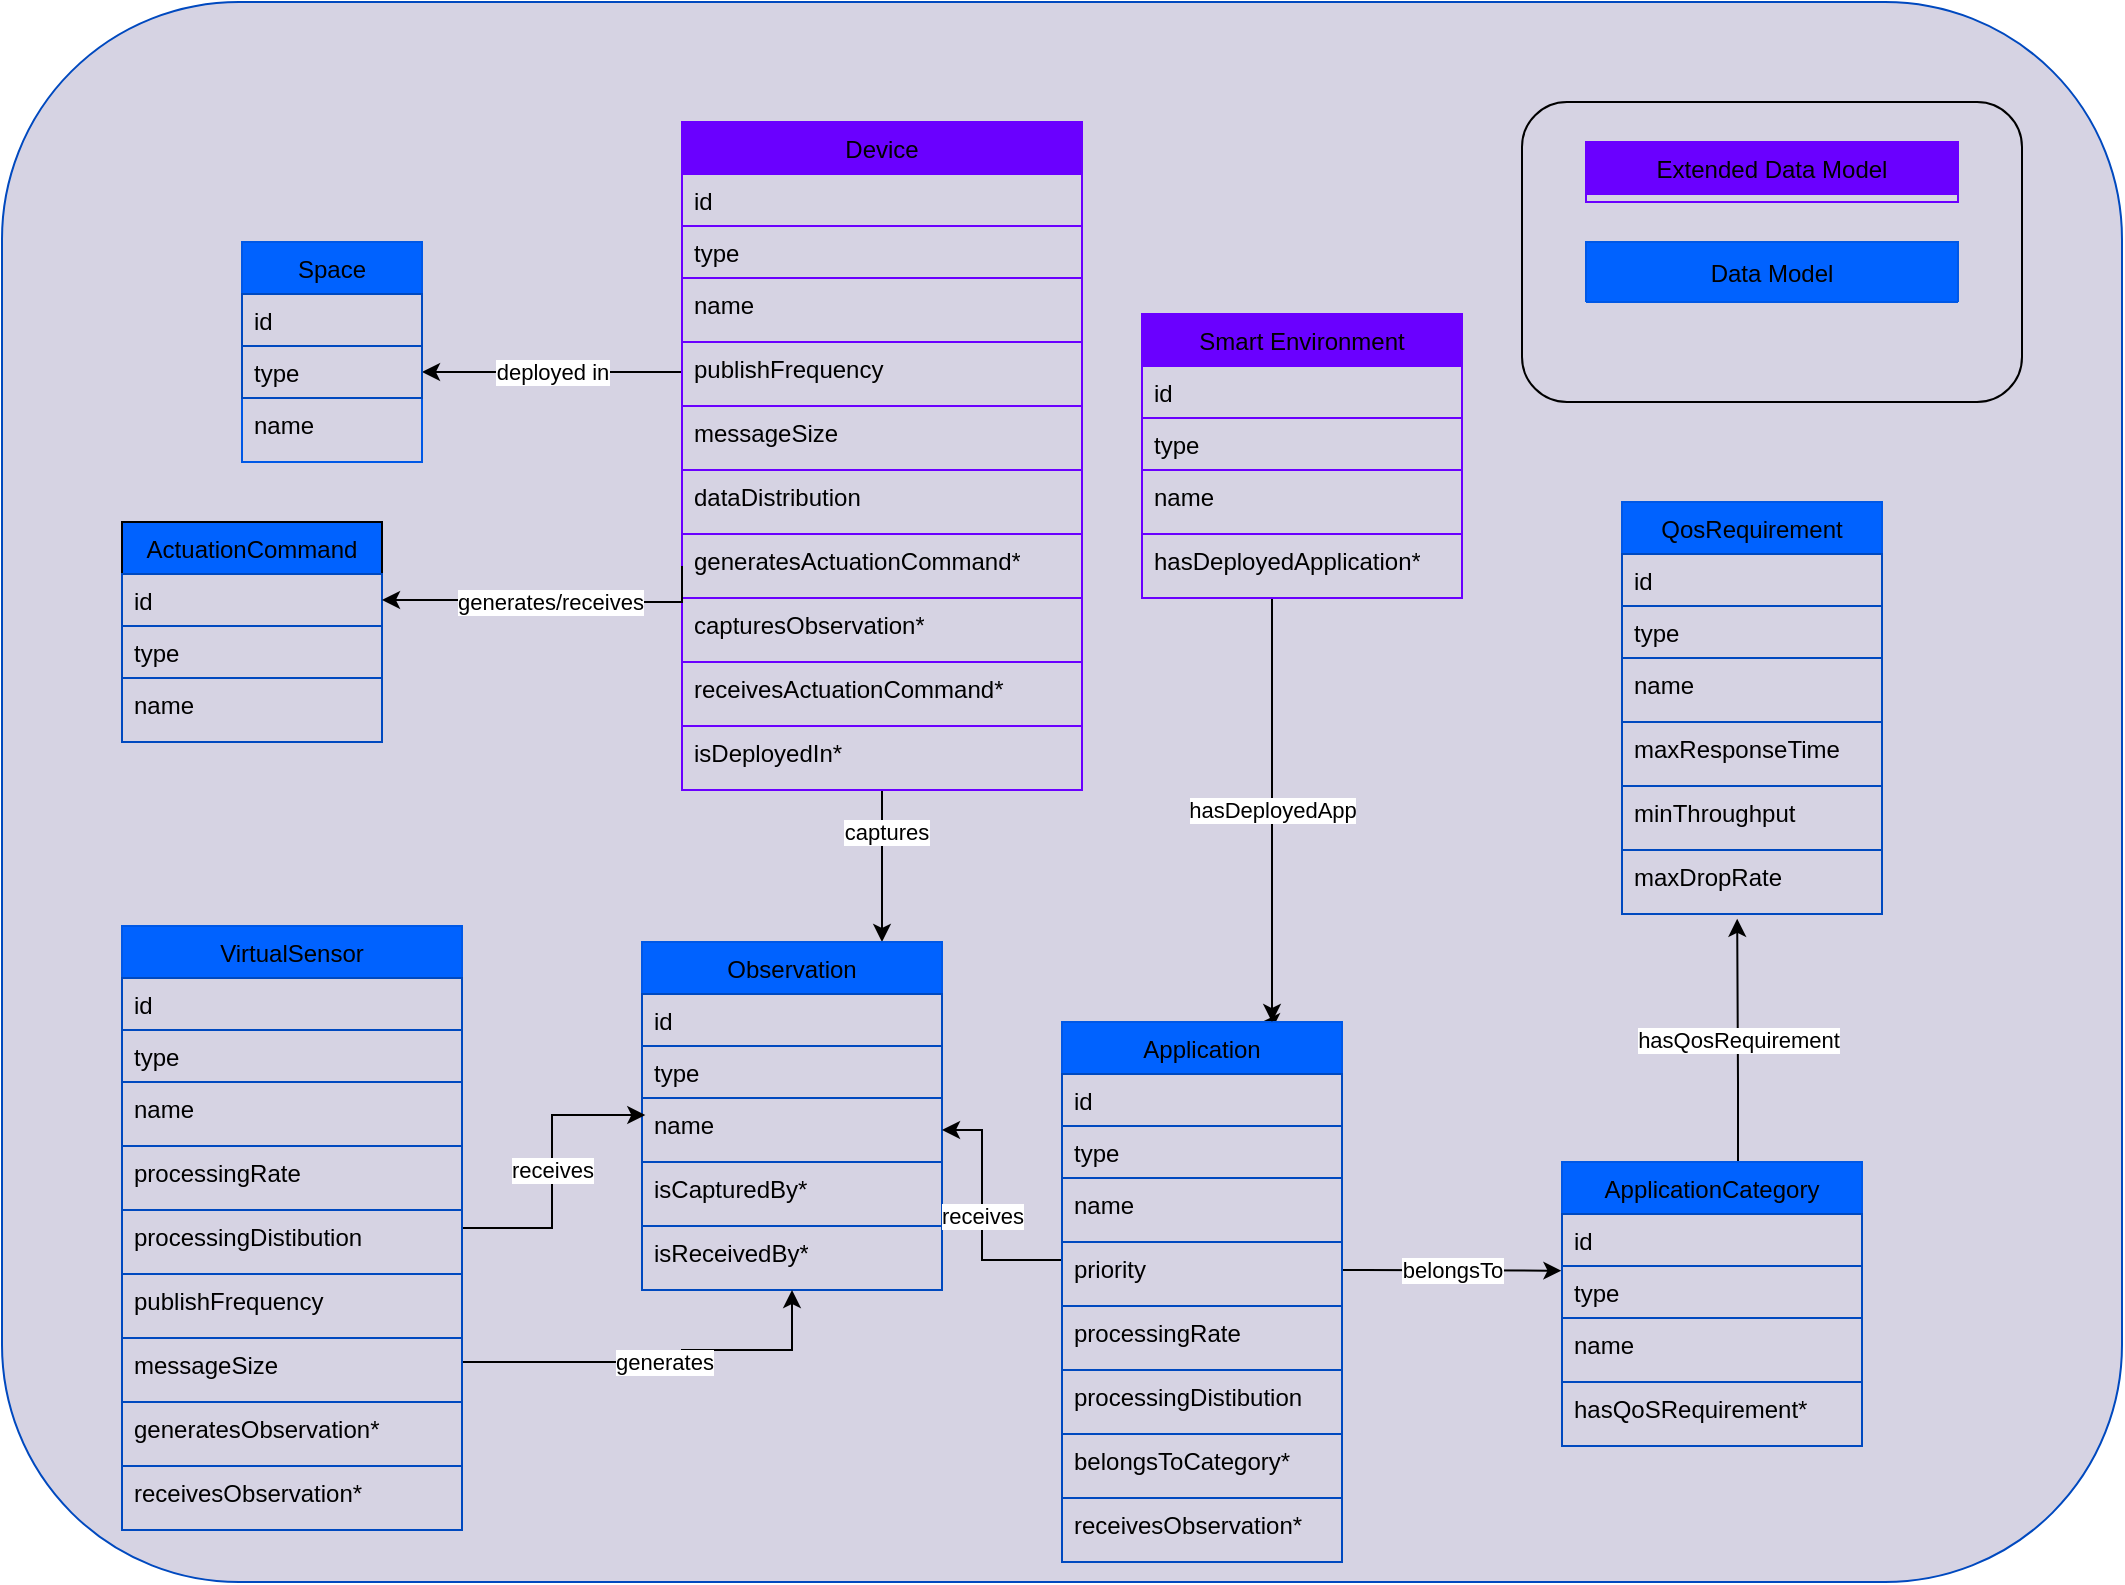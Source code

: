 <mxfile version="21.1.4" type="google">
  <diagram name="Page-1" id="efa7a0a1-bf9b-a30e-e6df-94a7791c09e9">
    <mxGraphModel grid="1" page="1" gridSize="10" guides="1" tooltips="1" connect="1" arrows="1" fold="1" pageScale="1" pageWidth="826" pageHeight="1169" background="none" math="0" shadow="0">
      <root>
        <mxCell id="0" />
        <mxCell id="1" parent="0" />
        <mxCell id="V6GIQ45EQ9TIltURCN56-17" value="" style="rounded=1;whiteSpace=wrap;html=1;strokeColor=#0049BF;fontFamily=Helvetica;fontSize=12;fontColor=default;fillColor=#D6D3E3;gradientColor=none;" vertex="1" parent="1">
          <mxGeometry x="-50" y="-770" width="1060" height="790" as="geometry" />
        </mxCell>
        <mxCell id="xEkYmI9kNxcId5JUl7A3-123" value="deployed in" style="edgeStyle=orthogonalEdgeStyle;rounded=0;orthogonalLoop=1;jettySize=auto;html=1;entryX=1;entryY=0.5;entryDx=0;entryDy=0;" edge="1" parent="1" source="xEkYmI9kNxcId5JUl7A3-115" target="xEkYmI9kNxcId5JUl7A3-121">
          <mxGeometry relative="1" as="geometry">
            <Array as="points">
              <mxPoint x="330" y="-585" />
              <mxPoint x="330" y="-585" />
            </Array>
          </mxGeometry>
        </mxCell>
        <mxCell id="xEkYmI9kNxcId5JUl7A3-174" style="edgeStyle=orthogonalEdgeStyle;rounded=0;orthogonalLoop=1;jettySize=auto;html=1;fillColor=#FF1100" edge="1" parent="1" source="xEkYmI9kNxcId5JUl7A3-115" target="xEkYmI9kNxcId5JUl7A3-128">
          <mxGeometry relative="1" as="geometry">
            <Array as="points">
              <mxPoint x="355" y="-380" />
              <mxPoint x="355" y="-380" />
            </Array>
          </mxGeometry>
        </mxCell>
        <mxCell id="xEkYmI9kNxcId5JUl7A3-175" value="captures" style="edgeLabel;html=1;align=center;verticalAlign=middle;resizable=0;points=[];" vertex="1" connectable="0" parent="xEkYmI9kNxcId5JUl7A3-174">
          <mxGeometry x="-0.457" y="2" relative="1" as="geometry">
            <mxPoint as="offset" />
          </mxGeometry>
        </mxCell>
        <mxCell id="xEkYmI9kNxcId5JUl7A3-115" value="Device" style="swimlane;fontStyle=0;childLayout=stackLayout;horizontal=1;startSize=26;fillColor=#6A00FF;horizontalStack=0;resizeParent=1;resizeParentMax=0;resizeLast=0;collapsible=1;marginBottom=0;strokeColor=#6A00FF;" vertex="1" parent="1">
          <mxGeometry x="290" y="-710" width="200" height="334" as="geometry">
            <mxRectangle x="390" y="-850" width="80" height="30" as="alternateBounds" />
          </mxGeometry>
        </mxCell>
        <mxCell id="xEkYmI9kNxcId5JUl7A3-116" value="id" style="text;strokeColor=#6A00FF;fillColor=none;align=left;verticalAlign=top;spacingLeft=4;spacingRight=4;overflow=hidden;rotatable=0;points=[[0,0.5],[1,0.5]];portConstraint=eastwest;whiteSpace=wrap;html=1;" vertex="1" parent="xEkYmI9kNxcId5JUl7A3-115">
          <mxGeometry y="26" width="200" height="26" as="geometry" />
        </mxCell>
        <mxCell id="xEkYmI9kNxcId5JUl7A3-117" value="type" style="text;strokeColor=#6A00FF;fillColor=none;align=left;verticalAlign=top;spacingLeft=4;spacingRight=4;overflow=hidden;rotatable=0;points=[[0,0.5],[1,0.5]];portConstraint=eastwest;whiteSpace=wrap;html=1;" vertex="1" parent="xEkYmI9kNxcId5JUl7A3-115">
          <mxGeometry y="52" width="200" height="26" as="geometry" />
        </mxCell>
        <mxCell id="xEkYmI9kNxcId5JUl7A3-118" value="name" style="text;strokeColor=#6A00FF;fillColor=none;align=left;verticalAlign=top;spacingLeft=4;spacingRight=4;overflow=hidden;rotatable=0;points=[[0,0.5],[1,0.5]];portConstraint=eastwest;whiteSpace=wrap;html=1;" vertex="1" parent="xEkYmI9kNxcId5JUl7A3-115">
          <mxGeometry y="78" width="200" height="32" as="geometry" />
        </mxCell>
        <mxCell id="xEkYmI9kNxcId5JUl7A3-164" value="publishFrequency" style="text;strokeColor=#6A00FF;fillColor=none;align=left;verticalAlign=top;spacingLeft=4;spacingRight=4;overflow=hidden;rotatable=0;points=[[0,0.5],[1,0.5]];portConstraint=eastwest;whiteSpace=wrap;html=1;" vertex="1" parent="xEkYmI9kNxcId5JUl7A3-115">
          <mxGeometry y="110" width="200" height="32" as="geometry" />
        </mxCell>
        <mxCell id="xEkYmI9kNxcId5JUl7A3-165" value="messageSize" style="text;strokeColor=#6A00FF;fillColor=none;align=left;verticalAlign=top;spacingLeft=4;spacingRight=4;overflow=hidden;rotatable=0;points=[[0,0.5],[1,0.5]];portConstraint=eastwest;whiteSpace=wrap;html=1;" vertex="1" parent="xEkYmI9kNxcId5JUl7A3-115">
          <mxGeometry y="142" width="200" height="32" as="geometry" />
        </mxCell>
        <mxCell id="V6GIQ45EQ9TIltURCN56-12" value="dataDistribution" style="text;strokeColor=#6A00FF;fillColor=none;align=left;verticalAlign=top;spacingLeft=4;spacingRight=4;overflow=hidden;rotatable=0;points=[[0,0.5],[1,0.5]];portConstraint=eastwest;whiteSpace=wrap;html=1;" vertex="1" parent="xEkYmI9kNxcId5JUl7A3-115">
          <mxGeometry y="174" width="200" height="32" as="geometry" />
        </mxCell>
        <mxCell id="xEkYmI9kNxcId5JUl7A3-171" value="generatesActuationCommand*" style="text;strokeColor=#6A00FF;fillColor=none;align=left;verticalAlign=top;spacingLeft=4;spacingRight=4;overflow=hidden;rotatable=0;points=[[0,0.5],[1,0.5]];portConstraint=eastwest;whiteSpace=wrap;html=1;" vertex="1" parent="xEkYmI9kNxcId5JUl7A3-115">
          <mxGeometry y="206" width="200" height="32" as="geometry" />
        </mxCell>
        <mxCell id="xEkYmI9kNxcId5JUl7A3-169" value="capturesObservation*" style="text;strokeColor=#6A00FF;fillColor=none;align=left;verticalAlign=top;spacingLeft=4;spacingRight=4;overflow=hidden;rotatable=0;points=[[0,0.5],[1,0.5]];portConstraint=eastwest;whiteSpace=wrap;html=1;" vertex="1" parent="xEkYmI9kNxcId5JUl7A3-115">
          <mxGeometry y="238" width="200" height="32" as="geometry" />
        </mxCell>
        <mxCell id="xEkYmI9kNxcId5JUl7A3-172" value="receivesActuationCommand*" style="text;strokeColor=#6A00FF;fillColor=none;align=left;verticalAlign=top;spacingLeft=4;spacingRight=4;overflow=hidden;rotatable=0;points=[[0,0.5],[1,0.5]];portConstraint=eastwest;whiteSpace=wrap;html=1;" vertex="1" parent="xEkYmI9kNxcId5JUl7A3-115">
          <mxGeometry y="270" width="200" height="32" as="geometry" />
        </mxCell>
        <mxCell id="xEkYmI9kNxcId5JUl7A3-173" value="isDeployedIn*" style="text;strokeColor=#6A00FF;fillColor=none;align=left;verticalAlign=top;spacingLeft=4;spacingRight=4;overflow=hidden;rotatable=0;points=[[0,0.5],[1,0.5]];portConstraint=eastwest;whiteSpace=wrap;html=1;" vertex="1" parent="xEkYmI9kNxcId5JUl7A3-115">
          <mxGeometry y="302" width="200" height="32" as="geometry" />
        </mxCell>
        <mxCell id="xEkYmI9kNxcId5JUl7A3-119" value="Space" style="swimlane;fontStyle=0;childLayout=stackLayout;horizontal=1;startSize=26;fillColor=#0062FF;horizontalStack=0;resizeParent=1;resizeParentMax=0;resizeLast=0;collapsible=1;marginBottom=0;strokeColor=#0058E6;" vertex="1" parent="1">
          <mxGeometry x="70" y="-650" width="90" height="110" as="geometry">
            <mxRectangle x="110" y="-650" width="80" height="30" as="alternateBounds" />
          </mxGeometry>
        </mxCell>
        <mxCell id="xEkYmI9kNxcId5JUl7A3-120" value="id" style="text;strokeColor=#0049BF;fillColor=none;align=left;verticalAlign=top;spacingLeft=4;spacingRight=4;overflow=hidden;rotatable=0;points=[[0,0.5],[1,0.5]];portConstraint=eastwest;whiteSpace=wrap;html=1;" vertex="1" parent="xEkYmI9kNxcId5JUl7A3-119">
          <mxGeometry y="26" width="90" height="26" as="geometry" />
        </mxCell>
        <mxCell id="xEkYmI9kNxcId5JUl7A3-121" value="type" style="text;strokeColor=#0049BF;fillColor=none;align=left;verticalAlign=top;spacingLeft=4;spacingRight=4;overflow=hidden;rotatable=0;points=[[0,0.5],[1,0.5]];portConstraint=eastwest;whiteSpace=wrap;html=1;" vertex="1" parent="xEkYmI9kNxcId5JUl7A3-119">
          <mxGeometry y="52" width="90" height="26" as="geometry" />
        </mxCell>
        <mxCell id="xEkYmI9kNxcId5JUl7A3-122" value="name" style="text;strokeColor=none;fillColor=none;align=left;verticalAlign=top;spacingLeft=4;spacingRight=4;overflow=hidden;rotatable=0;points=[[0,0.5],[1,0.5]];portConstraint=eastwest;whiteSpace=wrap;html=1;" vertex="1" parent="xEkYmI9kNxcId5JUl7A3-119">
          <mxGeometry y="78" width="90" height="32" as="geometry" />
        </mxCell>
        <mxCell id="xEkYmI9kNxcId5JUl7A3-124" value="ActuationCommand" style="swimlane;fontStyle=0;childLayout=stackLayout;horizontal=1;startSize=26;fillColor=#0062FF;horizontalStack=0;resizeParent=1;resizeParentMax=0;resizeLast=0;collapsible=1;marginBottom=0;" vertex="1" parent="1">
          <mxGeometry x="10" y="-510" width="130" height="110" as="geometry">
            <mxRectangle x="100" y="-452" width="150" height="30" as="alternateBounds" />
          </mxGeometry>
        </mxCell>
        <mxCell id="xEkYmI9kNxcId5JUl7A3-125" value="id" style="text;strokeColor=#0049BF;fillColor=none;align=left;verticalAlign=top;spacingLeft=4;spacingRight=4;overflow=hidden;rotatable=0;points=[[0,0.5],[1,0.5]];portConstraint=eastwest;whiteSpace=wrap;html=1;" vertex="1" parent="xEkYmI9kNxcId5JUl7A3-124">
          <mxGeometry y="26" width="130" height="26" as="geometry" />
        </mxCell>
        <mxCell id="xEkYmI9kNxcId5JUl7A3-126" value="type" style="text;strokeColor=#0049BF;fillColor=none;align=left;verticalAlign=top;spacingLeft=4;spacingRight=4;overflow=hidden;rotatable=0;points=[[0,0.5],[1,0.5]];portConstraint=eastwest;whiteSpace=wrap;html=1;" vertex="1" parent="xEkYmI9kNxcId5JUl7A3-124">
          <mxGeometry y="52" width="130" height="26" as="geometry" />
        </mxCell>
        <mxCell id="xEkYmI9kNxcId5JUl7A3-127" value="name" style="text;strokeColor=#0049BF;fillColor=none;align=left;verticalAlign=top;spacingLeft=4;spacingRight=4;overflow=hidden;rotatable=0;points=[[0,0.5],[1,0.5]];portConstraint=eastwest;whiteSpace=wrap;html=1;" vertex="1" parent="xEkYmI9kNxcId5JUl7A3-124">
          <mxGeometry y="78" width="130" height="32" as="geometry" />
        </mxCell>
        <mxCell id="xEkYmI9kNxcId5JUl7A3-128" value="Observation" style="swimlane;fontStyle=0;childLayout=stackLayout;horizontal=1;startSize=26;fillColor=#0062FF;horizontalStack=0;resizeParent=1;resizeParentMax=0;resizeLast=0;collapsible=1;marginBottom=0;strokeColor=#0058E6;" vertex="1" parent="1">
          <mxGeometry x="270" y="-300" width="150" height="174" as="geometry">
            <mxRectangle x="310" y="-222" width="80" height="30" as="alternateBounds" />
          </mxGeometry>
        </mxCell>
        <mxCell id="xEkYmI9kNxcId5JUl7A3-129" value="id" style="text;strokeColor=#0049BF;fillColor=none;align=left;verticalAlign=top;spacingLeft=4;spacingRight=4;overflow=hidden;rotatable=0;points=[[0,0.5],[1,0.5]];portConstraint=eastwest;whiteSpace=wrap;html=1;" vertex="1" parent="xEkYmI9kNxcId5JUl7A3-128">
          <mxGeometry y="26" width="150" height="26" as="geometry" />
        </mxCell>
        <mxCell id="xEkYmI9kNxcId5JUl7A3-130" value="type" style="text;strokeColor=#0049BF;fillColor=none;align=left;verticalAlign=top;spacingLeft=4;spacingRight=4;overflow=hidden;rotatable=0;points=[[0,0.5],[1,0.5]];portConstraint=eastwest;whiteSpace=wrap;html=1;" vertex="1" parent="xEkYmI9kNxcId5JUl7A3-128">
          <mxGeometry y="52" width="150" height="26" as="geometry" />
        </mxCell>
        <mxCell id="xEkYmI9kNxcId5JUl7A3-131" value="name" style="text;strokeColor=#0049BF;fillColor=none;align=left;verticalAlign=top;spacingLeft=4;spacingRight=4;overflow=hidden;rotatable=0;points=[[0,0.5],[1,0.5]];portConstraint=eastwest;whiteSpace=wrap;html=1;" vertex="1" parent="xEkYmI9kNxcId5JUl7A3-128">
          <mxGeometry y="78" width="150" height="32" as="geometry" />
        </mxCell>
        <mxCell id="xEkYmI9kNxcId5JUl7A3-160" value="isCapturedBy*" style="text;strokeColor=#0049BF;fillColor=none;align=left;verticalAlign=top;spacingLeft=4;spacingRight=4;overflow=hidden;rotatable=0;points=[[0,0.5],[1,0.5]];portConstraint=eastwest;whiteSpace=wrap;html=1;" vertex="1" parent="xEkYmI9kNxcId5JUl7A3-128">
          <mxGeometry y="110" width="150" height="32" as="geometry" />
        </mxCell>
        <mxCell id="xEkYmI9kNxcId5JUl7A3-161" value="isReceivedBy*" style="text;strokeColor=#0049BF;fillColor=none;align=left;verticalAlign=top;spacingLeft=4;spacingRight=4;overflow=hidden;rotatable=0;points=[[0,0.5],[1,0.5]];portConstraint=eastwest;whiteSpace=wrap;html=1;" vertex="1" parent="xEkYmI9kNxcId5JUl7A3-128">
          <mxGeometry y="142" width="150" height="32" as="geometry" />
        </mxCell>
        <mxCell id="xEkYmI9kNxcId5JUl7A3-150" value="belongsTo" style="edgeStyle=orthogonalEdgeStyle;rounded=0;orthogonalLoop=1;jettySize=auto;html=1;entryX=-0.002;entryY=0.09;entryDx=0;entryDy=0;entryPerimeter=0;" edge="1" parent="1" source="xEkYmI9kNxcId5JUl7A3-132" target="xEkYmI9kNxcId5JUl7A3-142">
          <mxGeometry relative="1" as="geometry">
            <Array as="points">
              <mxPoint x="630" y="-136" />
              <mxPoint x="630" y="-136" />
            </Array>
          </mxGeometry>
        </mxCell>
        <mxCell id="xEkYmI9kNxcId5JUl7A3-162" value="receives" style="edgeStyle=orthogonalEdgeStyle;rounded=0;orthogonalLoop=1;jettySize=auto;html=1;entryX=1;entryY=0.5;entryDx=0;entryDy=0;" edge="1" parent="1" source="xEkYmI9kNxcId5JUl7A3-132" target="xEkYmI9kNxcId5JUl7A3-131">
          <mxGeometry relative="1" as="geometry">
            <mxPoint x="400" y="-141" as="targetPoint" />
            <Array as="points">
              <mxPoint x="440" y="-141" />
              <mxPoint x="440" y="-206" />
            </Array>
          </mxGeometry>
        </mxCell>
        <mxCell id="V6GIQ45EQ9TIltURCN56-1" style="edgeStyle=orthogonalEdgeStyle;rounded=0;orthogonalLoop=1;jettySize=auto;html=1;exitX=0.75;exitY=0;exitDx=0;exitDy=0;" edge="1" parent="1" source="xEkYmI9kNxcId5JUl7A3-132">
          <mxGeometry relative="1" as="geometry">
            <mxPoint x="580" y="-260" as="targetPoint" />
          </mxGeometry>
        </mxCell>
        <mxCell id="xEkYmI9kNxcId5JUl7A3-132" value="Application" style="swimlane;fontStyle=0;childLayout=stackLayout;horizontal=1;startSize=26;fillColor=#0062FF;horizontalStack=0;resizeParent=1;resizeParentMax=0;resizeLast=0;collapsible=1;marginBottom=0;strokeColor=#0058E6;" vertex="1" parent="1">
          <mxGeometry x="480" y="-260" width="140" height="270" as="geometry">
            <mxRectangle x="480" y="-260" width="80" height="30" as="alternateBounds" />
          </mxGeometry>
        </mxCell>
        <mxCell id="xEkYmI9kNxcId5JUl7A3-133" value="id" style="text;strokeColor=#0049BF;fillColor=none;align=left;verticalAlign=top;spacingLeft=4;spacingRight=4;overflow=hidden;rotatable=0;points=[[0,0.5],[1,0.5]];portConstraint=eastwest;whiteSpace=wrap;html=1;" vertex="1" parent="xEkYmI9kNxcId5JUl7A3-132">
          <mxGeometry y="26" width="140" height="26" as="geometry" />
        </mxCell>
        <mxCell id="xEkYmI9kNxcId5JUl7A3-134" value="type" style="text;strokeColor=#0049BF;fillColor=none;align=left;verticalAlign=top;spacingLeft=4;spacingRight=4;overflow=hidden;rotatable=0;points=[[0,0.5],[1,0.5]];portConstraint=eastwest;whiteSpace=wrap;html=1;" vertex="1" parent="xEkYmI9kNxcId5JUl7A3-132">
          <mxGeometry y="52" width="140" height="26" as="geometry" />
        </mxCell>
        <mxCell id="xEkYmI9kNxcId5JUl7A3-135" value="name" style="text;strokeColor=#0049BF;fillColor=none;align=left;verticalAlign=top;spacingLeft=4;spacingRight=4;overflow=hidden;rotatable=0;points=[[0,0.5],[1,0.5]];portConstraint=eastwest;whiteSpace=wrap;html=1;" vertex="1" parent="xEkYmI9kNxcId5JUl7A3-132">
          <mxGeometry y="78" width="140" height="32" as="geometry" />
        </mxCell>
        <mxCell id="xEkYmI9kNxcId5JUl7A3-155" value="priority" style="text;strokeColor=#0049BF;fillColor=none;align=left;verticalAlign=top;spacingLeft=4;spacingRight=4;overflow=hidden;rotatable=0;points=[[0,0.5],[1,0.5]];portConstraint=eastwest;whiteSpace=wrap;html=1;" vertex="1" parent="xEkYmI9kNxcId5JUl7A3-132">
          <mxGeometry y="110" width="140" height="32" as="geometry" />
        </mxCell>
        <mxCell id="xEkYmI9kNxcId5JUl7A3-156" value="processingRate" style="text;strokeColor=#0049BF;fillColor=none;align=left;verticalAlign=top;spacingLeft=4;spacingRight=4;overflow=hidden;rotatable=0;points=[[0,0.5],[1,0.5]];portConstraint=eastwest;whiteSpace=wrap;html=1;" vertex="1" parent="xEkYmI9kNxcId5JUl7A3-132">
          <mxGeometry y="142" width="140" height="32" as="geometry" />
        </mxCell>
        <mxCell id="xEkYmI9kNxcId5JUl7A3-157" value="processingDistibution" style="text;strokeColor=#0049BF;fillColor=none;align=left;verticalAlign=top;spacingLeft=4;spacingRight=4;overflow=hidden;rotatable=0;points=[[0,0.5],[1,0.5]];portConstraint=eastwest;whiteSpace=wrap;html=1;" vertex="1" parent="xEkYmI9kNxcId5JUl7A3-132">
          <mxGeometry y="174" width="140" height="32" as="geometry" />
        </mxCell>
        <mxCell id="xEkYmI9kNxcId5JUl7A3-158" value="belongsToCategory*" style="text;strokeColor=#0049BF;fillColor=none;align=left;verticalAlign=top;spacingLeft=4;spacingRight=4;overflow=hidden;rotatable=0;points=[[0,0.5],[1,0.5]];portConstraint=eastwest;whiteSpace=wrap;html=1;" vertex="1" parent="xEkYmI9kNxcId5JUl7A3-132">
          <mxGeometry y="206" width="140" height="32" as="geometry" />
        </mxCell>
        <mxCell id="V6GIQ45EQ9TIltURCN56-15" value="receivesObservation*" style="text;strokeColor=#0049BF;fillColor=none;align=left;verticalAlign=top;spacingLeft=4;spacingRight=4;overflow=hidden;rotatable=0;points=[[0,0.5],[1,0.5]];portConstraint=eastwest;whiteSpace=wrap;html=1;" vertex="1" parent="xEkYmI9kNxcId5JUl7A3-132">
          <mxGeometry y="238" width="140" height="32" as="geometry" />
        </mxCell>
        <mxCell id="xEkYmI9kNxcId5JUl7A3-148" value="hasDeployedApp" style="edgeStyle=orthogonalEdgeStyle;rounded=0;orthogonalLoop=1;jettySize=auto;html=1;entryX=0.75;entryY=0;entryDx=0;entryDy=0;" edge="1" parent="1" source="xEkYmI9kNxcId5JUl7A3-136" target="xEkYmI9kNxcId5JUl7A3-132">
          <mxGeometry relative="1" as="geometry">
            <mxPoint x="665" y="-230" as="targetPoint" />
            <Array as="points">
              <mxPoint x="585" y="-360" />
              <mxPoint x="585" y="-360" />
            </Array>
          </mxGeometry>
        </mxCell>
        <mxCell id="xEkYmI9kNxcId5JUl7A3-136" value="Smart Environment" style="swimlane;fontStyle=0;childLayout=stackLayout;horizontal=1;startSize=26;fillColor=#6A00FF;horizontalStack=0;resizeParent=1;resizeParentMax=0;resizeLast=0;collapsible=1;marginBottom=0;strokeColor=#6A00FF;" vertex="1" parent="1">
          <mxGeometry x="520" y="-614" width="160" height="142" as="geometry">
            <mxRectangle x="630" y="-720" width="180" height="30" as="alternateBounds" />
          </mxGeometry>
        </mxCell>
        <mxCell id="xEkYmI9kNxcId5JUl7A3-137" value="id" style="text;strokeColor=#6A00FF;fillColor=none;align=left;verticalAlign=top;spacingLeft=4;spacingRight=4;overflow=hidden;rotatable=0;points=[[0,0.5],[1,0.5]];portConstraint=eastwest;whiteSpace=wrap;html=1;" vertex="1" parent="xEkYmI9kNxcId5JUl7A3-136">
          <mxGeometry y="26" width="160" height="26" as="geometry" />
        </mxCell>
        <mxCell id="xEkYmI9kNxcId5JUl7A3-138" value="type" style="text;strokeColor=#6A00FF;fillColor=none;align=left;verticalAlign=top;spacingLeft=4;spacingRight=4;overflow=hidden;rotatable=0;points=[[0,0.5],[1,0.5]];portConstraint=eastwest;whiteSpace=wrap;html=1;" vertex="1" parent="xEkYmI9kNxcId5JUl7A3-136">
          <mxGeometry y="52" width="160" height="26" as="geometry" />
        </mxCell>
        <mxCell id="xEkYmI9kNxcId5JUl7A3-139" value="name" style="text;strokeColor=#6A00FF;fillColor=none;align=left;verticalAlign=top;spacingLeft=4;spacingRight=4;overflow=hidden;rotatable=0;points=[[0,0.5],[1,0.5]];portConstraint=eastwest;whiteSpace=wrap;html=1;" vertex="1" parent="xEkYmI9kNxcId5JUl7A3-136">
          <mxGeometry y="78" width="160" height="32" as="geometry" />
        </mxCell>
        <mxCell id="xEkYmI9kNxcId5JUl7A3-159" value="hasDeployedApplication*" style="text;strokeColor=#6A00FF;fillColor=none;align=left;verticalAlign=top;spacingLeft=4;spacingRight=4;overflow=hidden;rotatable=0;points=[[0,0.5],[1,0.5]];portConstraint=eastwest;whiteSpace=wrap;html=1;" vertex="1" parent="xEkYmI9kNxcId5JUl7A3-136">
          <mxGeometry y="110" width="160" height="32" as="geometry" />
        </mxCell>
        <mxCell id="xEkYmI9kNxcId5JUl7A3-149" value="hasQosRequirement" style="edgeStyle=orthogonalEdgeStyle;rounded=0;orthogonalLoop=1;jettySize=auto;html=1;entryX=0.443;entryY=1.075;entryDx=0;entryDy=0;entryPerimeter=0;" edge="1" parent="1" source="xEkYmI9kNxcId5JUl7A3-140" target="xEkYmI9kNxcId5JUl7A3-153">
          <mxGeometry relative="1" as="geometry">
            <Array as="points">
              <mxPoint x="818" y="-230" />
              <mxPoint x="818" y="-230" />
            </Array>
          </mxGeometry>
        </mxCell>
        <mxCell id="xEkYmI9kNxcId5JUl7A3-140" value="ApplicationCategory" style="swimlane;fontStyle=0;childLayout=stackLayout;horizontal=1;startSize=26;fillColor=#0062FF;horizontalStack=0;resizeParent=1;resizeParentMax=0;resizeLast=0;collapsible=1;marginBottom=0;strokeColor=#0058E6;" vertex="1" parent="1">
          <mxGeometry x="730" y="-190" width="150" height="142" as="geometry">
            <mxRectangle x="730" y="-190" width="190" height="30" as="alternateBounds" />
          </mxGeometry>
        </mxCell>
        <mxCell id="xEkYmI9kNxcId5JUl7A3-141" value="id" style="text;strokeColor=#0049BF;fillColor=none;align=left;verticalAlign=top;spacingLeft=4;spacingRight=4;overflow=hidden;rotatable=0;points=[[0,0.5],[1,0.5]];portConstraint=eastwest;whiteSpace=wrap;html=1;" vertex="1" parent="xEkYmI9kNxcId5JUl7A3-140">
          <mxGeometry y="26" width="150" height="26" as="geometry" />
        </mxCell>
        <mxCell id="xEkYmI9kNxcId5JUl7A3-142" value="type" style="text;strokeColor=#0049BF;fillColor=none;align=left;verticalAlign=top;spacingLeft=4;spacingRight=4;overflow=hidden;rotatable=0;points=[[0,0.5],[1,0.5]];portConstraint=eastwest;whiteSpace=wrap;html=1;" vertex="1" parent="xEkYmI9kNxcId5JUl7A3-140">
          <mxGeometry y="52" width="150" height="26" as="geometry" />
        </mxCell>
        <mxCell id="xEkYmI9kNxcId5JUl7A3-143" value="name" style="text;strokeColor=#0049BF;fillColor=none;align=left;verticalAlign=top;spacingLeft=4;spacingRight=4;overflow=hidden;rotatable=0;points=[[0,0.5],[1,0.5]];portConstraint=eastwest;whiteSpace=wrap;html=1;" vertex="1" parent="xEkYmI9kNxcId5JUl7A3-140">
          <mxGeometry y="78" width="150" height="32" as="geometry" />
        </mxCell>
        <mxCell id="V6GIQ45EQ9TIltURCN56-16" value="hasQoSRequirement*" style="text;strokeColor=#0049BF;fillColor=none;align=left;verticalAlign=top;spacingLeft=4;spacingRight=4;overflow=hidden;rotatable=0;points=[[0,0.5],[1,0.5]];portConstraint=eastwest;whiteSpace=wrap;html=1;" vertex="1" parent="xEkYmI9kNxcId5JUl7A3-140">
          <mxGeometry y="110" width="150" height="32" as="geometry" />
        </mxCell>
        <mxCell id="xEkYmI9kNxcId5JUl7A3-144" value="QosRequirement" style="swimlane;fontStyle=0;childLayout=stackLayout;horizontal=1;startSize=26;fillColor=#0062FF;horizontalStack=0;resizeParent=1;resizeParentMax=0;resizeLast=0;collapsible=1;marginBottom=0;strokeColor=#0058E6;" vertex="1" parent="1">
          <mxGeometry x="760" y="-520" width="130" height="206" as="geometry">
            <mxRectangle x="760" y="-520" width="150" height="30" as="alternateBounds" />
          </mxGeometry>
        </mxCell>
        <mxCell id="xEkYmI9kNxcId5JUl7A3-145" value="id" style="text;strokeColor=#0049BF;fillColor=none;align=left;verticalAlign=top;spacingLeft=4;spacingRight=4;overflow=hidden;rotatable=0;points=[[0,0.5],[1,0.5]];portConstraint=eastwest;whiteSpace=wrap;html=1;" vertex="1" parent="xEkYmI9kNxcId5JUl7A3-144">
          <mxGeometry y="26" width="130" height="26" as="geometry" />
        </mxCell>
        <mxCell id="xEkYmI9kNxcId5JUl7A3-146" value="type" style="text;strokeColor=#0049BF;fillColor=none;align=left;verticalAlign=top;spacingLeft=4;spacingRight=4;overflow=hidden;rotatable=0;points=[[0,0.5],[1,0.5]];portConstraint=eastwest;whiteSpace=wrap;html=1;" vertex="1" parent="xEkYmI9kNxcId5JUl7A3-144">
          <mxGeometry y="52" width="130" height="26" as="geometry" />
        </mxCell>
        <mxCell id="xEkYmI9kNxcId5JUl7A3-147" value="name" style="text;strokeColor=#0049BF;fillColor=none;align=left;verticalAlign=top;spacingLeft=4;spacingRight=4;overflow=hidden;rotatable=0;points=[[0,0.5],[1,0.5]];portConstraint=eastwest;whiteSpace=wrap;html=1;" vertex="1" parent="xEkYmI9kNxcId5JUl7A3-144">
          <mxGeometry y="78" width="130" height="32" as="geometry" />
        </mxCell>
        <mxCell id="xEkYmI9kNxcId5JUl7A3-151" value="maxResponseTime" style="text;strokeColor=#0049BF;fillColor=none;align=left;verticalAlign=top;spacingLeft=4;spacingRight=4;overflow=hidden;rotatable=0;points=[[0,0.5],[1,0.5]];portConstraint=eastwest;whiteSpace=wrap;html=1;" vertex="1" parent="xEkYmI9kNxcId5JUl7A3-144">
          <mxGeometry y="110" width="130" height="32" as="geometry" />
        </mxCell>
        <mxCell id="xEkYmI9kNxcId5JUl7A3-152" value="minThroughput" style="text;strokeColor=#0049BF;fillColor=none;align=left;verticalAlign=top;spacingLeft=4;spacingRight=4;overflow=hidden;rotatable=0;points=[[0,0.5],[1,0.5]];portConstraint=eastwest;whiteSpace=wrap;html=1;" vertex="1" parent="xEkYmI9kNxcId5JUl7A3-144">
          <mxGeometry y="142" width="130" height="32" as="geometry" />
        </mxCell>
        <mxCell id="xEkYmI9kNxcId5JUl7A3-153" value="maxDropRate" style="text;strokeColor=#0049BF;fillColor=none;align=left;verticalAlign=top;spacingLeft=4;spacingRight=4;overflow=hidden;rotatable=0;points=[[0,0.5],[1,0.5]];portConstraint=eastwest;whiteSpace=wrap;html=1;" vertex="1" parent="xEkYmI9kNxcId5JUl7A3-144">
          <mxGeometry y="174" width="130" height="32" as="geometry" />
        </mxCell>
        <mxCell id="xEkYmI9kNxcId5JUl7A3-167" value="generates/receives" style="edgeStyle=orthogonalEdgeStyle;rounded=0;orthogonalLoop=1;jettySize=auto;html=1;exitX=0;exitY=0.5;exitDx=0;exitDy=0;entryX=1;entryY=0.5;entryDx=0;entryDy=0;" edge="1" parent="1" target="xEkYmI9kNxcId5JUl7A3-125" source="xEkYmI9kNxcId5JUl7A3-171">
          <mxGeometry relative="1" as="geometry">
            <mxPoint x="370" y="-500" as="sourcePoint" />
            <Array as="points">
              <mxPoint x="290" y="-470" />
              <mxPoint x="200" y="-470" />
            </Array>
            <mxPoint x="140" y="-480" as="targetPoint" />
          </mxGeometry>
        </mxCell>
        <mxCell id="xEkYmI9kNxcId5JUl7A3-184" value="generates" style="edgeStyle=orthogonalEdgeStyle;rounded=0;orthogonalLoop=1;jettySize=auto;html=1;" edge="1" parent="1" source="xEkYmI9kNxcId5JUl7A3-176" target="xEkYmI9kNxcId5JUl7A3-161">
          <mxGeometry relative="1" as="geometry">
            <mxPoint x="350" y="-110" as="targetPoint" />
            <Array as="points">
              <mxPoint x="290" y="-90" />
              <mxPoint x="290" y="-96" />
              <mxPoint x="345" y="-96" />
            </Array>
            <mxPoint as="offset" />
          </mxGeometry>
        </mxCell>
        <mxCell id="xEkYmI9kNxcId5JUl7A3-185" value="receives" style="edgeStyle=orthogonalEdgeStyle;rounded=0;orthogonalLoop=1;jettySize=auto;html=1;entryX=0.011;entryY=0.266;entryDx=0;entryDy=0;entryPerimeter=0;" edge="1" parent="1" source="xEkYmI9kNxcId5JUl7A3-176" target="xEkYmI9kNxcId5JUl7A3-131">
          <mxGeometry relative="1" as="geometry" />
        </mxCell>
        <mxCell id="xEkYmI9kNxcId5JUl7A3-176" value="VirtualSensor" style="swimlane;fontStyle=0;childLayout=stackLayout;horizontal=1;startSize=26;fillColor=#0062FF;horizontalStack=0;resizeParent=1;resizeParentMax=0;resizeLast=0;collapsible=1;marginBottom=0;strokeColor=#0058E6;" vertex="1" parent="1">
          <mxGeometry x="10" y="-308" width="170" height="302" as="geometry">
            <mxRectangle x="85" y="-302" width="80" height="30" as="alternateBounds" />
          </mxGeometry>
        </mxCell>
        <mxCell id="xEkYmI9kNxcId5JUl7A3-177" value="id" style="text;strokeColor=#0049BF;fillColor=none;align=left;verticalAlign=top;spacingLeft=4;spacingRight=4;overflow=hidden;rotatable=0;points=[[0,0.5],[1,0.5]];portConstraint=eastwest;whiteSpace=wrap;html=1;" vertex="1" parent="xEkYmI9kNxcId5JUl7A3-176">
          <mxGeometry y="26" width="170" height="26" as="geometry" />
        </mxCell>
        <mxCell id="xEkYmI9kNxcId5JUl7A3-178" value="type" style="text;strokeColor=#0049BF;fillColor=none;align=left;verticalAlign=top;spacingLeft=4;spacingRight=4;overflow=hidden;rotatable=0;points=[[0,0.5],[1,0.5]];portConstraint=eastwest;whiteSpace=wrap;html=1;" vertex="1" parent="xEkYmI9kNxcId5JUl7A3-176">
          <mxGeometry y="52" width="170" height="26" as="geometry" />
        </mxCell>
        <mxCell id="xEkYmI9kNxcId5JUl7A3-179" value="name" style="text;strokeColor=#0049BF;fillColor=none;align=left;verticalAlign=top;spacingLeft=4;spacingRight=4;overflow=hidden;rotatable=0;points=[[0,0.5],[1,0.5]];portConstraint=eastwest;whiteSpace=wrap;html=1;" vertex="1" parent="xEkYmI9kNxcId5JUl7A3-176">
          <mxGeometry y="78" width="170" height="32" as="geometry" />
        </mxCell>
        <mxCell id="xEkYmI9kNxcId5JUl7A3-181" value="processingRate" style="text;strokeColor=#0049BF;fillColor=none;align=left;verticalAlign=top;spacingLeft=4;spacingRight=4;overflow=hidden;rotatable=0;points=[[0,0.5],[1,0.5]];portConstraint=eastwest;whiteSpace=wrap;html=1;" vertex="1" parent="xEkYmI9kNxcId5JUl7A3-176">
          <mxGeometry y="110" width="170" height="32" as="geometry" />
        </mxCell>
        <mxCell id="xEkYmI9kNxcId5JUl7A3-182" value="processingDistibution" style="text;strokeColor=#0049BF;fillColor=none;align=left;verticalAlign=top;spacingLeft=4;spacingRight=4;overflow=hidden;rotatable=0;points=[[0,0.5],[1,0.5]];portConstraint=eastwest;whiteSpace=wrap;html=1;" vertex="1" parent="xEkYmI9kNxcId5JUl7A3-176">
          <mxGeometry y="142" width="170" height="32" as="geometry" />
        </mxCell>
        <mxCell id="xEkYmI9kNxcId5JUl7A3-187" value="publishFrequency" style="text;strokeColor=#0049BF;fillColor=none;align=left;verticalAlign=top;spacingLeft=4;spacingRight=4;overflow=hidden;rotatable=0;points=[[0,0.5],[1,0.5]];portConstraint=eastwest;whiteSpace=wrap;html=1;" vertex="1" parent="xEkYmI9kNxcId5JUl7A3-176">
          <mxGeometry y="174" width="170" height="32" as="geometry" />
        </mxCell>
        <mxCell id="xEkYmI9kNxcId5JUl7A3-188" value="messageSize" style="text;strokeColor=#0049BF;fillColor=none;align=left;verticalAlign=top;spacingLeft=4;spacingRight=4;overflow=hidden;rotatable=0;points=[[0,0.5],[1,0.5]];portConstraint=eastwest;whiteSpace=wrap;html=1;" vertex="1" parent="xEkYmI9kNxcId5JUl7A3-176">
          <mxGeometry y="206" width="170" height="32" as="geometry" />
        </mxCell>
        <mxCell id="V6GIQ45EQ9TIltURCN56-13" value="generatesObservation*" style="text;strokeColor=#0049BF;fillColor=none;align=left;verticalAlign=top;spacingLeft=4;spacingRight=4;overflow=hidden;rotatable=0;points=[[0,0.5],[1,0.5]];portConstraint=eastwest;whiteSpace=wrap;html=1;" vertex="1" parent="xEkYmI9kNxcId5JUl7A3-176">
          <mxGeometry y="238" width="170" height="32" as="geometry" />
        </mxCell>
        <mxCell id="V6GIQ45EQ9TIltURCN56-14" value="receivesObservation*" style="text;strokeColor=#0049BF;fillColor=none;align=left;verticalAlign=top;spacingLeft=4;spacingRight=4;overflow=hidden;rotatable=0;points=[[0,0.5],[1,0.5]];portConstraint=eastwest;whiteSpace=wrap;html=1;" vertex="1" parent="xEkYmI9kNxcId5JUl7A3-176">
          <mxGeometry y="270" width="170" height="32" as="geometry" />
        </mxCell>
        <mxCell id="V6GIQ45EQ9TIltURCN56-11" value="" style="rounded=1;whiteSpace=wrap;html=1;fontFamily=Helvetica;fontSize=12;fontColor=default;fillColor=none;gradientColor=none;movable=1;resizable=1;rotatable=1;deletable=1;editable=1;locked=0;connectable=1;" vertex="1" parent="1">
          <mxGeometry x="710" y="-720" width="250" height="150" as="geometry" />
        </mxCell>
        <mxCell id="V6GIQ45EQ9TIltURCN56-2" value="Extended Data Model" style="swimlane;fontStyle=0;childLayout=stackLayout;horizontal=1;startSize=26;fillColor=#6A00FF;horizontalStack=0;resizeParent=1;resizeParentMax=0;resizeLast=0;collapsible=1;marginBottom=0;strokeColor=#6A00FF;movable=1;resizable=1;rotatable=1;deletable=1;editable=1;locked=0;connectable=1;" collapsed="1" vertex="1" parent="1">
          <mxGeometry x="742" y="-700" width="186" height="30" as="geometry">
            <mxRectangle x="706" y="-930" width="120" height="58" as="alternateBounds" />
          </mxGeometry>
        </mxCell>
        <mxCell id="V6GIQ45EQ9TIltURCN56-7" value="Data Model" style="swimlane;fontStyle=0;childLayout=stackLayout;horizontal=1;startSize=30;fillColor=#0062FF;horizontalStack=0;resizeParent=1;resizeParentMax=0;resizeLast=0;collapsible=1;marginBottom=0;strokeColor=#0058E6;movable=1;resizable=1;rotatable=1;deletable=1;editable=1;locked=0;connectable=1;" collapsed="1" vertex="1" parent="1">
          <mxGeometry x="742" y="-650" width="186" height="30" as="geometry">
            <mxRectangle x="760" y="-820" width="90" height="58" as="alternateBounds" />
          </mxGeometry>
        </mxCell>
      </root>
    </mxGraphModel>
  </diagram>
</mxfile>
